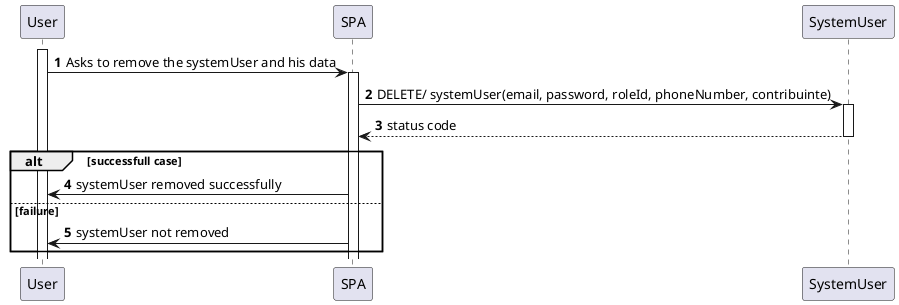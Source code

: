 @startuml

autonumber

activate User

User -> SPA : Asks to remove the systemUser and his data
activate SPA

SPA -> SystemUser : DELETE/ systemUser(email, password, roleId, phoneNumber, contribuinte)
activate SystemUser
SystemUser --> SPA : status code
deactivate SystemUser

alt successfull case
    SPA -> User: systemUser removed successfully
else failure
    SPA -> User: systemUser not removed
end


@enduml